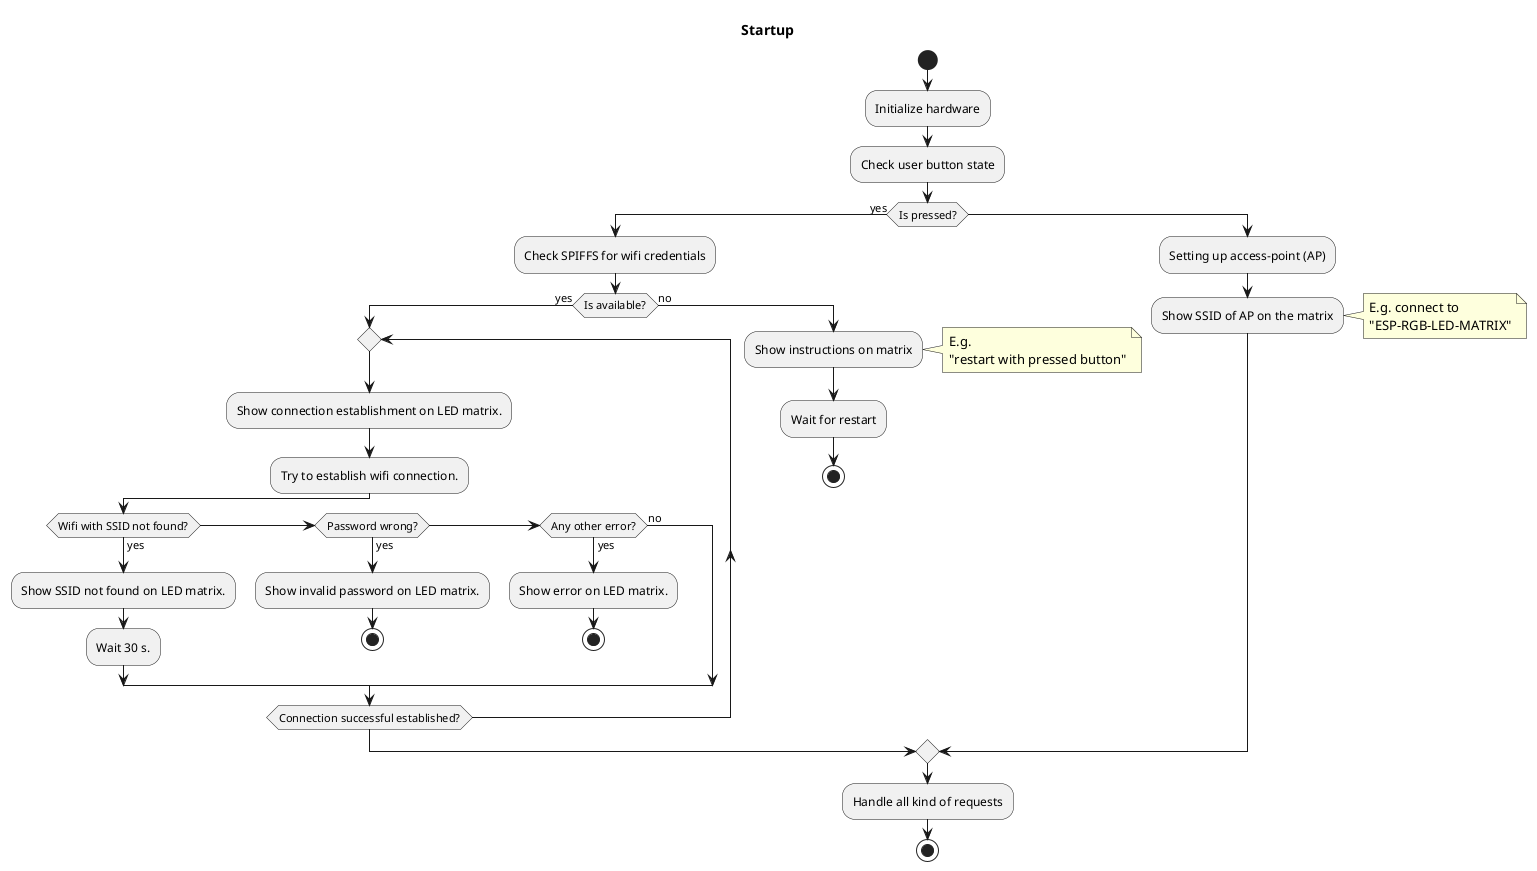 @startuml
title Startup

start
:Initialize hardware;
:Check user button state;

if (Is pressed?) then (yes)

    :Check SPIFFS for wifi credentials;

    if (Is available?) then (yes)

        repeat
            :Show connection establishment on LED matrix.;
            :Try to establish wifi connection.;

            if (Wifi with SSID not found?) then (yes)
                :Show SSID not found on LED matrix.;
                :Wait 30 s.;
            else if (Password wrong?) then (yes)
                :Show invalid password on LED matrix.;
                stop
            else if (Any other error?) then (yes)
                :Show error on LED matrix.;
                stop
            else (no)
            endif

        repeat while(Connection successful established?)

    else (no)

        :Show instructions on matrix;
        note right
            E.g. 
            "restart with pressed button"
        end note

        :Wait for restart;
        stop

    endif

else

    :Setting up access-point (AP);
    :Show SSID of AP on the matrix;
    note right
        E.g. connect to 
        "ESP-RGB-LED-MATRIX"
    end note

endif

:Handle all kind of requests;
stop

@enduml
